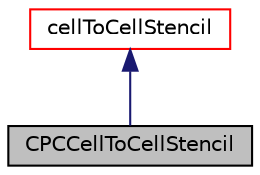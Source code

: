 digraph "CPCCellToCellStencil"
{
  bgcolor="transparent";
  edge [fontname="Helvetica",fontsize="10",labelfontname="Helvetica",labelfontsize="10"];
  node [fontname="Helvetica",fontsize="10",shape=record];
  Node4 [label="CPCCellToCellStencil",height=0.2,width=0.4,color="black", fillcolor="grey75", style="filled", fontcolor="black"];
  Node5 -> Node4 [dir="back",color="midnightblue",fontsize="10",style="solid",fontname="Helvetica"];
  Node5 [label="cellToCellStencil",height=0.2,width=0.4,color="red",URL="$a23469.html",tooltip="baseclass for extended cell centred addressing. Contains per cell a list of neighbouring cells and/or..."];
}

